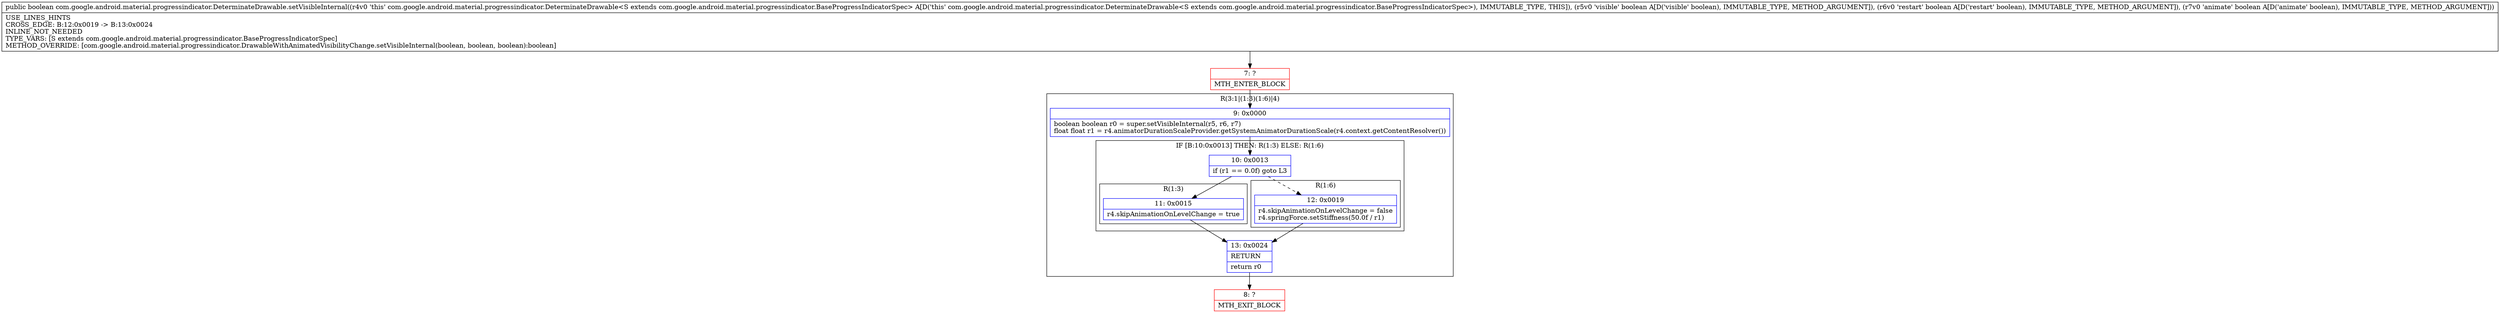 digraph "CFG forcom.google.android.material.progressindicator.DeterminateDrawable.setVisibleInternal(ZZZ)Z" {
subgraph cluster_Region_759332417 {
label = "R(3:1|(1:3)(1:6)|4)";
node [shape=record,color=blue];
Node_9 [shape=record,label="{9\:\ 0x0000|boolean boolean r0 = super.setVisibleInternal(r5, r6, r7)\lfloat float r1 = r4.animatorDurationScaleProvider.getSystemAnimatorDurationScale(r4.context.getContentResolver())\l}"];
subgraph cluster_IfRegion_424662582 {
label = "IF [B:10:0x0013] THEN: R(1:3) ELSE: R(1:6)";
node [shape=record,color=blue];
Node_10 [shape=record,label="{10\:\ 0x0013|if (r1 == 0.0f) goto L3\l}"];
subgraph cluster_Region_462200120 {
label = "R(1:3)";
node [shape=record,color=blue];
Node_11 [shape=record,label="{11\:\ 0x0015|r4.skipAnimationOnLevelChange = true\l}"];
}
subgraph cluster_Region_457706307 {
label = "R(1:6)";
node [shape=record,color=blue];
Node_12 [shape=record,label="{12\:\ 0x0019|r4.skipAnimationOnLevelChange = false\lr4.springForce.setStiffness(50.0f \/ r1)\l}"];
}
}
Node_13 [shape=record,label="{13\:\ 0x0024|RETURN\l|return r0\l}"];
}
Node_7 [shape=record,color=red,label="{7\:\ ?|MTH_ENTER_BLOCK\l}"];
Node_8 [shape=record,color=red,label="{8\:\ ?|MTH_EXIT_BLOCK\l}"];
MethodNode[shape=record,label="{public boolean com.google.android.material.progressindicator.DeterminateDrawable.setVisibleInternal((r4v0 'this' com.google.android.material.progressindicator.DeterminateDrawable\<S extends com.google.android.material.progressindicator.BaseProgressIndicatorSpec\> A[D('this' com.google.android.material.progressindicator.DeterminateDrawable\<S extends com.google.android.material.progressindicator.BaseProgressIndicatorSpec\>), IMMUTABLE_TYPE, THIS]), (r5v0 'visible' boolean A[D('visible' boolean), IMMUTABLE_TYPE, METHOD_ARGUMENT]), (r6v0 'restart' boolean A[D('restart' boolean), IMMUTABLE_TYPE, METHOD_ARGUMENT]), (r7v0 'animate' boolean A[D('animate' boolean), IMMUTABLE_TYPE, METHOD_ARGUMENT]))  | USE_LINES_HINTS\lCROSS_EDGE: B:12:0x0019 \-\> B:13:0x0024\lINLINE_NOT_NEEDED\lTYPE_VARS: [S extends com.google.android.material.progressindicator.BaseProgressIndicatorSpec]\lMETHOD_OVERRIDE: [com.google.android.material.progressindicator.DrawableWithAnimatedVisibilityChange.setVisibleInternal(boolean, boolean, boolean):boolean]\l}"];
MethodNode -> Node_7;Node_9 -> Node_10;
Node_10 -> Node_11;
Node_10 -> Node_12[style=dashed];
Node_11 -> Node_13;
Node_12 -> Node_13;
Node_13 -> Node_8;
Node_7 -> Node_9;
}

